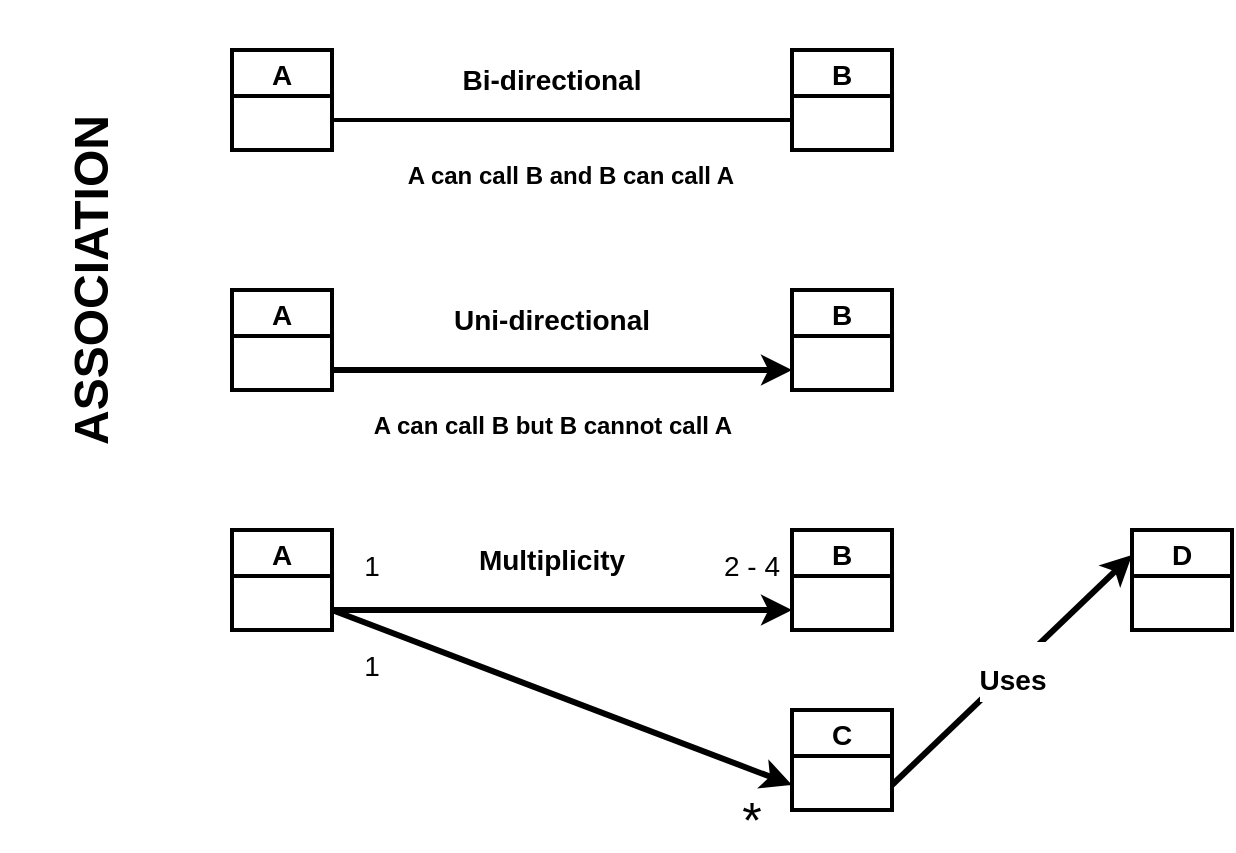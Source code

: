 <mxfile>
    <diagram id="H2SV2Q8QELmRuANKJSNj" name="Page-1">
        <mxGraphModel dx="429" dy="489" grid="0" gridSize="10" guides="1" tooltips="1" connect="1" arrows="1" fold="1" page="1" pageScale="1" pageWidth="850" pageHeight="1100" background="#ffffff" math="0" shadow="0">
            <root>
                <mxCell id="0"/>
                <mxCell id="1" parent="0"/>
                <mxCell id="2" value="A" style="swimlane;fontStyle=1;startSize=23;fontSize=14;strokeColor=#000000;strokeWidth=2;fillColor=#FFFFFF;fontColor=#000000;" parent="1" vertex="1">
                    <mxGeometry x="120" y="40" width="50" height="50" as="geometry"/>
                </mxCell>
                <mxCell id="3" value="B" style="swimlane;fontStyle=1;fontSize=14;strokeColor=#000000;strokeWidth=2;fillColor=#FFFFFF;fontColor=#000000;" parent="1" vertex="1">
                    <mxGeometry x="400" y="40" width="50" height="50" as="geometry"/>
                </mxCell>
                <mxCell id="4" value="" style="line;strokeWidth=2;html=1;fontSize=14;strokeColor=#000000;" parent="1" vertex="1">
                    <mxGeometry x="170" y="70" width="230" height="10" as="geometry"/>
                </mxCell>
                <mxCell id="5" value="A" style="swimlane;fontStyle=1;startSize=23;fontSize=14;strokeColor=#000000;strokeWidth=2;fillColor=#FFFFFF;fontColor=#000000;" parent="1" vertex="1">
                    <mxGeometry x="120" y="160" width="50" height="50" as="geometry"/>
                </mxCell>
                <mxCell id="6" value="B" style="swimlane;fontStyle=1;fontSize=14;strokeColor=#000000;strokeWidth=2;fillColor=#FFFFFF;fontColor=#000000;" parent="1" vertex="1">
                    <mxGeometry x="400" y="160" width="50" height="50" as="geometry"/>
                </mxCell>
                <mxCell id="8" value="" style="endArrow=classic;html=1;fontSize=14;strokeWidth=3;strokeColor=#000000;" parent="1" edge="1">
                    <mxGeometry width="50" height="50" relative="1" as="geometry">
                        <mxPoint x="170" y="200" as="sourcePoint"/>
                        <mxPoint x="400" y="200" as="targetPoint"/>
                    </mxGeometry>
                </mxCell>
                <mxCell id="9" value="&lt;b&gt;Bi-directional&lt;/b&gt;" style="text;html=1;strokeColor=none;fillColor=none;align=center;verticalAlign=middle;whiteSpace=wrap;rounded=0;fontSize=14;fontColor=#000000;" parent="1" vertex="1">
                    <mxGeometry x="210" y="40" width="140" height="30" as="geometry"/>
                </mxCell>
                <mxCell id="10" value="&lt;b&gt;Uni-directional&lt;/b&gt;" style="text;html=1;strokeColor=none;fillColor=none;align=center;verticalAlign=middle;whiteSpace=wrap;rounded=0;fontSize=14;fontColor=#000000;" parent="1" vertex="1">
                    <mxGeometry x="210" y="160" width="140" height="30" as="geometry"/>
                </mxCell>
                <mxCell id="11" value="&lt;b&gt;&lt;font style=&quot;font-size: 24px;&quot;&gt;ASSOCIATION&lt;/font&gt;&lt;/b&gt;" style="text;html=1;strokeColor=none;fillColor=none;align=center;verticalAlign=middle;whiteSpace=wrap;rounded=0;fontSize=14;rotation=-90;fontColor=#000000;" parent="1" vertex="1">
                    <mxGeometry x="-90" y="110" width="280" height="90" as="geometry"/>
                </mxCell>
                <mxCell id="12" value="A" style="swimlane;fontStyle=1;startSize=23;fontSize=14;strokeColor=#000000;strokeWidth=2;fillColor=#FFFFFF;fontColor=#000000;" parent="1" vertex="1">
                    <mxGeometry x="120" y="280" width="50" height="50" as="geometry"/>
                </mxCell>
                <mxCell id="13" value="B" style="swimlane;fontStyle=1;fontSize=14;strokeWidth=2;strokeColor=#000000;fillColor=#FFFFFF;fontColor=#000000;" parent="1" vertex="1">
                    <mxGeometry x="400" y="280" width="50" height="50" as="geometry"/>
                </mxCell>
                <mxCell id="14" value="" style="endArrow=classic;html=1;fontSize=14;strokeWidth=3;strokeColor=#000000;" parent="1" edge="1">
                    <mxGeometry width="50" height="50" relative="1" as="geometry">
                        <mxPoint x="170" y="320" as="sourcePoint"/>
                        <mxPoint x="400" y="320" as="targetPoint"/>
                    </mxGeometry>
                </mxCell>
                <mxCell id="15" value="&lt;b&gt;Multiplicity&lt;/b&gt;" style="text;html=1;strokeColor=none;fillColor=none;align=center;verticalAlign=middle;whiteSpace=wrap;rounded=0;fontSize=14;fontColor=#000000;" parent="1" vertex="1">
                    <mxGeometry x="210" y="280" width="140" height="30" as="geometry"/>
                </mxCell>
                <mxCell id="16" value="&lt;font style=&quot;font-size: 14px;&quot;&gt;1&lt;/font&gt;" style="text;html=1;strokeColor=none;fillColor=none;align=center;verticalAlign=middle;whiteSpace=wrap;rounded=0;fontSize=24;" parent="1" vertex="1">
                    <mxGeometry x="160" y="280" width="60" height="30" as="geometry"/>
                </mxCell>
                <mxCell id="17" value="&lt;font style=&quot;font-size: 14px;&quot;&gt;2 - 4&lt;/font&gt;" style="text;html=1;strokeColor=none;fillColor=none;align=center;verticalAlign=middle;whiteSpace=wrap;rounded=0;fontSize=24;" parent="1" vertex="1">
                    <mxGeometry x="350" y="280" width="60" height="30" as="geometry"/>
                </mxCell>
                <mxCell id="18" value="C" style="swimlane;fontStyle=1;fontSize=14;strokeColor=#000000;strokeWidth=2;fillColor=#FFFFFF;fontColor=#000000;" parent="1" vertex="1">
                    <mxGeometry x="400" y="370" width="50" height="50" as="geometry"/>
                </mxCell>
                <mxCell id="19" value="" style="endArrow=classic;html=1;strokeWidth=3;fontSize=14;entryX=0;entryY=0.75;entryDx=0;entryDy=0;strokeColor=#000000;" parent="1" target="18" edge="1">
                    <mxGeometry width="50" height="50" relative="1" as="geometry">
                        <mxPoint x="170" y="320" as="sourcePoint"/>
                        <mxPoint x="360" y="220" as="targetPoint"/>
                    </mxGeometry>
                </mxCell>
                <mxCell id="20" value="&lt;font style=&quot;font-size: 14px;&quot;&gt;1&lt;/font&gt;" style="text;html=1;strokeColor=none;fillColor=none;align=center;verticalAlign=middle;whiteSpace=wrap;rounded=0;fontSize=24;" parent="1" vertex="1">
                    <mxGeometry x="160" y="330" width="60" height="30" as="geometry"/>
                </mxCell>
                <mxCell id="21" value="&lt;font style=&quot;font-size: 25px;&quot;&gt;*&lt;/font&gt;" style="text;html=1;strokeColor=none;fillColor=none;align=center;verticalAlign=middle;whiteSpace=wrap;rounded=0;fontSize=24;" parent="1" vertex="1">
                    <mxGeometry x="350" y="410" width="60" height="30" as="geometry"/>
                </mxCell>
                <mxCell id="22" value="D" style="swimlane;fontStyle=1;fontSize=14;strokeColor=#000000;fillColor=#FFFFFF;fontColor=#000000;strokeWidth=2;" parent="1" vertex="1">
                    <mxGeometry x="570" y="280" width="50" height="50" as="geometry"/>
                </mxCell>
                <mxCell id="25" value="" style="endArrow=classic;html=1;strokeWidth=3;fontSize=25;exitX=1;exitY=0.75;exitDx=0;exitDy=0;entryX=0;entryY=0.25;entryDx=0;entryDy=0;strokeColor=#000000;" parent="1" source="18" target="22" edge="1">
                    <mxGeometry relative="1" as="geometry">
                        <mxPoint x="290" y="250" as="sourcePoint"/>
                        <mxPoint x="390" y="250" as="targetPoint"/>
                    </mxGeometry>
                </mxCell>
                <mxCell id="26" value="&lt;font style=&quot;font-size: 14px;&quot;&gt;&lt;b&gt;Uses&lt;/b&gt;&lt;/font&gt;" style="edgeLabel;resizable=0;html=1;align=center;verticalAlign=middle;fontSize=25;labelBackgroundColor=#FFFFFF;fontColor=#000000;" parent="25" connectable="0" vertex="1">
                    <mxGeometry relative="1" as="geometry"/>
                </mxCell>
                <mxCell id="27" value="&lt;b&gt;A can call B and B can call A&lt;/b&gt;" style="text;html=1;strokeColor=none;fillColor=none;align=center;verticalAlign=middle;whiteSpace=wrap;rounded=0;fontColor=#000000;" vertex="1" parent="1">
                    <mxGeometry x="196" y="88" width="187" height="30" as="geometry"/>
                </mxCell>
                <mxCell id="28" value="&lt;b&gt;A can call B but B cannot call A&lt;/b&gt;" style="text;html=1;strokeColor=none;fillColor=none;align=center;verticalAlign=middle;whiteSpace=wrap;rounded=0;fontColor=#000000;" vertex="1" parent="1">
                    <mxGeometry x="186.5" y="213" width="187" height="30" as="geometry"/>
                </mxCell>
            </root>
        </mxGraphModel>
    </diagram>
</mxfile>